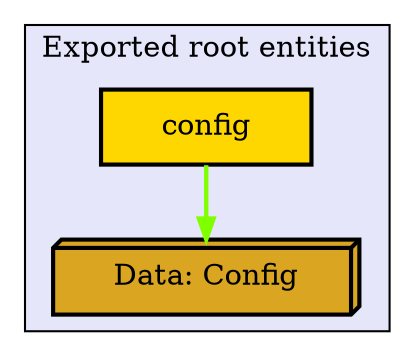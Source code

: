 digraph "Levels within Test.Config" {
    node [margin="0.4,0.1"
         ,style=filled];
    subgraph cluster_0 {
        graph [label="Exported root entities"
              ,style=filled
              ,fillcolor=lavender];
        1 [label="Data: Config"
          ,shape=box3d
          ,fillcolor=goldenrod
          ,style="filled,bold"];
        2 [label=config
          ,shape=box
          ,fillcolor=gold
          ,style="filled,bold"];
    }
    2 -> 1 [penwidth=2.09861228866811
           ,color=chartreuse];
}
